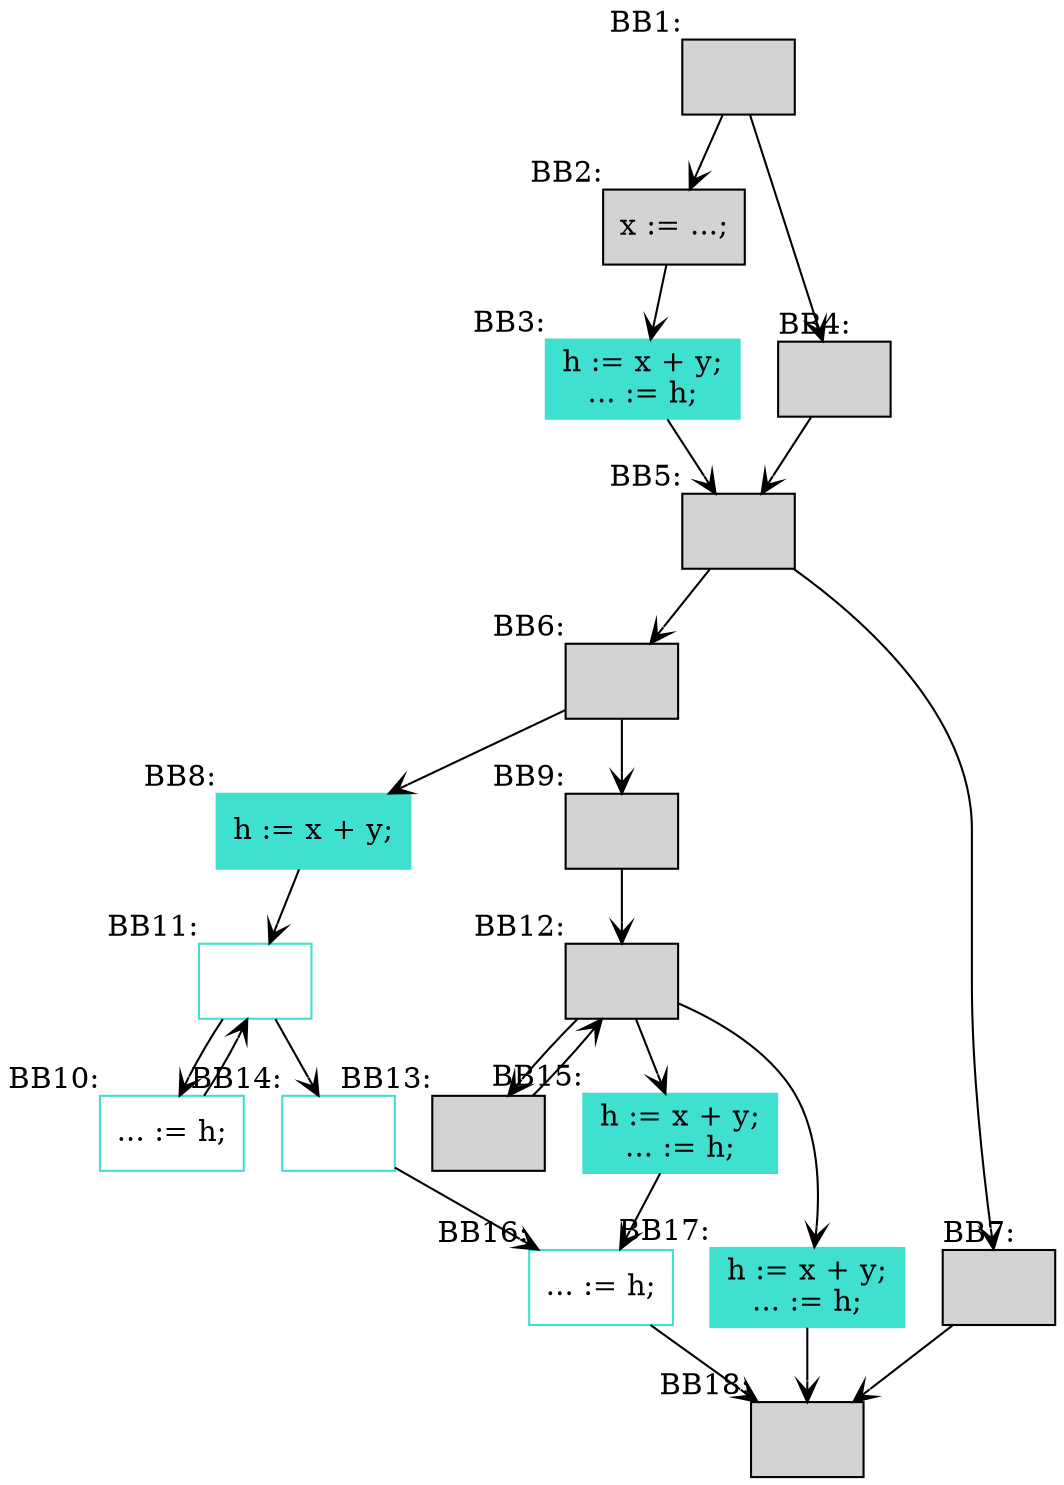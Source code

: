 digraph G {
	node[shape=box;];
	edge[arrowhead=open;];

	BB1 [label=""; xlabel="BB1:"; style=filled;];
	BB2 [label="x := ...;\n"; xlabel="BB2:"; style=filled;];
	BB3 [label="h := x + y;\n... := h;\n"; xlabel="BB3:"; color=Turquoise; style=filled;];
	BB4 [label=""; xlabel="BB4:"; style=filled;];
	BB5 [label=""; xlabel="BB5:"; style=filled;];
	BB6 [label=""; xlabel="BB6:"; style=filled;];
	BB7 [label=""; xlabel="BB7:"; style=filled;];
	BB8 [label="h := x + y;\n"; xlabel="BB8:"; color=Turquoise; style=filled;];
	BB9 [label=""; xlabel="BB9:"; style=filled;];
	BB10 [label="... := h;\n"; xlabel="BB10:"; color=Turquoise;];
	BB11 [label=""; xlabel="BB11:"; color=Turquoise;];
	BB12 [label=""; xlabel="BB12:"; style=filled;];
	BB13 [label=""; xlabel="BB13:"; style=filled;];
	BB14 [label=""; xlabel="BB14:"; color=Turquoise;];
	BB15 [label="h := x + y;\n... := h;\n"; xlabel="BB15:"; color=Turquoise; style=filled;];
	BB16 [label="... := h;\n"; xlabel="BB16:"; color=Turquoise;];
	BB17 [label="h := x + y;\n... := h;\n"; xlabel="BB17:"; color=Turquoise; style=filled;];
	BB18 [label=""; xlabel="BB18:"; style=filled;];

	BB1->BB2;
	BB1->BB4;
	BB2->BB3;
	BB3->BB5;
	BB4->BB5;
	BB5->BB6;
	BB5->BB7;
	BB6->BB8;
	BB6->BB9;
	BB7->BB18;
	BB8->BB11;
	BB9->BB12;
	BB10->BB11;
	BB11->BB10;
	BB11->BB14;
	BB12->BB13;
	BB12->BB15;
	BB12->BB17;
	BB13->BB12;
	BB14->BB16;
	BB15->BB16;
	BB16->BB18;
	BB17->BB18;
}
